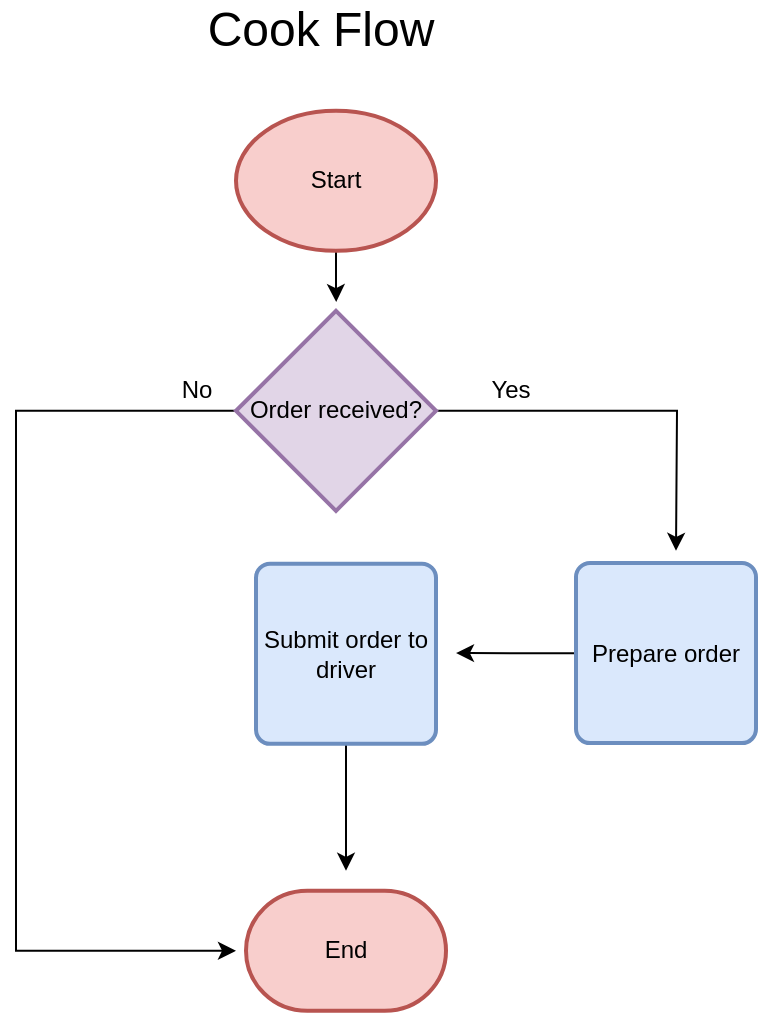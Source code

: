 <mxfile version="12.6.5" type="device"><diagram id="T_peNVfNsl2DskDBzVr5" name="Page-1"><mxGraphModel dx="691" dy="486" grid="1" gridSize="10" guides="1" tooltips="1" connect="1" arrows="1" fold="1" page="1" pageScale="1" pageWidth="413" pageHeight="583" math="0" shadow="0"><root><mxCell id="0"/><mxCell id="1" parent="0"/><mxCell id="dnJS_wIgZs9CfpPHnDSt-7" style="edgeStyle=orthogonalEdgeStyle;rounded=0;orthogonalLoop=1;jettySize=auto;html=1;entryX=0.501;entryY=-0.044;entryDx=0;entryDy=0;entryPerimeter=0;" parent="1" source="dnJS_wIgZs9CfpPHnDSt-1" target="dnJS_wIgZs9CfpPHnDSt-2" edge="1"><mxGeometry relative="1" as="geometry"/></mxCell><mxCell id="dnJS_wIgZs9CfpPHnDSt-1" value="Start" style="strokeWidth=2;html=1;shape=mxgraph.flowchart.start_1;whiteSpace=wrap;fillColor=#f8cecc;strokeColor=#b85450;" parent="1" vertex="1"><mxGeometry x="140" y="66.41" width="100" height="70" as="geometry"/></mxCell><mxCell id="dnJS_wIgZs9CfpPHnDSt-8" style="edgeStyle=orthogonalEdgeStyle;rounded=0;orthogonalLoop=1;jettySize=auto;html=1;" parent="1" source="dnJS_wIgZs9CfpPHnDSt-2" edge="1"><mxGeometry relative="1" as="geometry"><mxPoint x="360" y="286.41" as="targetPoint"/></mxGeometry></mxCell><mxCell id="dnJS_wIgZs9CfpPHnDSt-11" style="edgeStyle=orthogonalEdgeStyle;rounded=0;orthogonalLoop=1;jettySize=auto;html=1;" parent="1" source="dnJS_wIgZs9CfpPHnDSt-2" edge="1"><mxGeometry relative="1" as="geometry"><mxPoint x="140" y="486.41" as="targetPoint"/><Array as="points"><mxPoint x="30" y="216.41"/><mxPoint x="30" y="486.41"/><mxPoint x="140" y="486.41"/></Array></mxGeometry></mxCell><mxCell id="dnJS_wIgZs9CfpPHnDSt-2" value="Order received?" style="strokeWidth=2;html=1;shape=mxgraph.flowchart.decision;whiteSpace=wrap;fillColor=#e1d5e7;strokeColor=#9673a6;" parent="1" vertex="1"><mxGeometry x="140" y="166.41" width="100" height="100" as="geometry"/></mxCell><mxCell id="dnJS_wIgZs9CfpPHnDSt-9" style="edgeStyle=orthogonalEdgeStyle;rounded=0;orthogonalLoop=1;jettySize=auto;html=1;" parent="1" source="dnJS_wIgZs9CfpPHnDSt-3" edge="1"><mxGeometry relative="1" as="geometry"><mxPoint x="250" y="337.55" as="targetPoint"/></mxGeometry></mxCell><mxCell id="dnJS_wIgZs9CfpPHnDSt-3" value="Prepare order" style="rounded=1;whiteSpace=wrap;html=1;absoluteArcSize=1;arcSize=14;strokeWidth=2;fillColor=#dae8fc;strokeColor=#6c8ebf;" parent="1" vertex="1"><mxGeometry x="310" y="292.55" width="90" height="90" as="geometry"/></mxCell><mxCell id="dnJS_wIgZs9CfpPHnDSt-10" style="edgeStyle=orthogonalEdgeStyle;rounded=0;orthogonalLoop=1;jettySize=auto;html=1;" parent="1" source="dnJS_wIgZs9CfpPHnDSt-4" edge="1"><mxGeometry relative="1" as="geometry"><mxPoint x="195" y="446.41" as="targetPoint"/></mxGeometry></mxCell><mxCell id="dnJS_wIgZs9CfpPHnDSt-4" value="Submit order to driver" style="rounded=1;whiteSpace=wrap;html=1;absoluteArcSize=1;arcSize=14;strokeWidth=2;fillColor=#dae8fc;strokeColor=#6c8ebf;" parent="1" vertex="1"><mxGeometry x="150" y="292.91" width="90" height="90" as="geometry"/></mxCell><mxCell id="dnJS_wIgZs9CfpPHnDSt-6" value="End" style="strokeWidth=2;html=1;shape=mxgraph.flowchart.terminator;whiteSpace=wrap;fillColor=#f8cecc;strokeColor=#b85450;" parent="1" vertex="1"><mxGeometry x="145" y="456.41" width="100" height="60" as="geometry"/></mxCell><mxCell id="dnJS_wIgZs9CfpPHnDSt-12" value="No" style="text;html=1;align=center;verticalAlign=middle;resizable=0;points=[];autosize=1;" parent="1" vertex="1"><mxGeometry x="105" y="196.41" width="30" height="20" as="geometry"/></mxCell><mxCell id="dnJS_wIgZs9CfpPHnDSt-13" value="Yes" style="text;html=1;align=center;verticalAlign=middle;resizable=0;points=[];autosize=1;" parent="1" vertex="1"><mxGeometry x="257" y="196.41" width="40" height="20" as="geometry"/></mxCell><mxCell id="KfUgOyMMie_xlfk8GBmA-1" value="&lt;font style=&quot;font-size: 24px&quot;&gt;Cook Flow&lt;/font&gt;" style="text;html=1;align=center;verticalAlign=middle;resizable=0;points=[];autosize=1;" vertex="1" parent="1"><mxGeometry x="117" y="16" width="130" height="20" as="geometry"/></mxCell></root></mxGraphModel></diagram></mxfile>